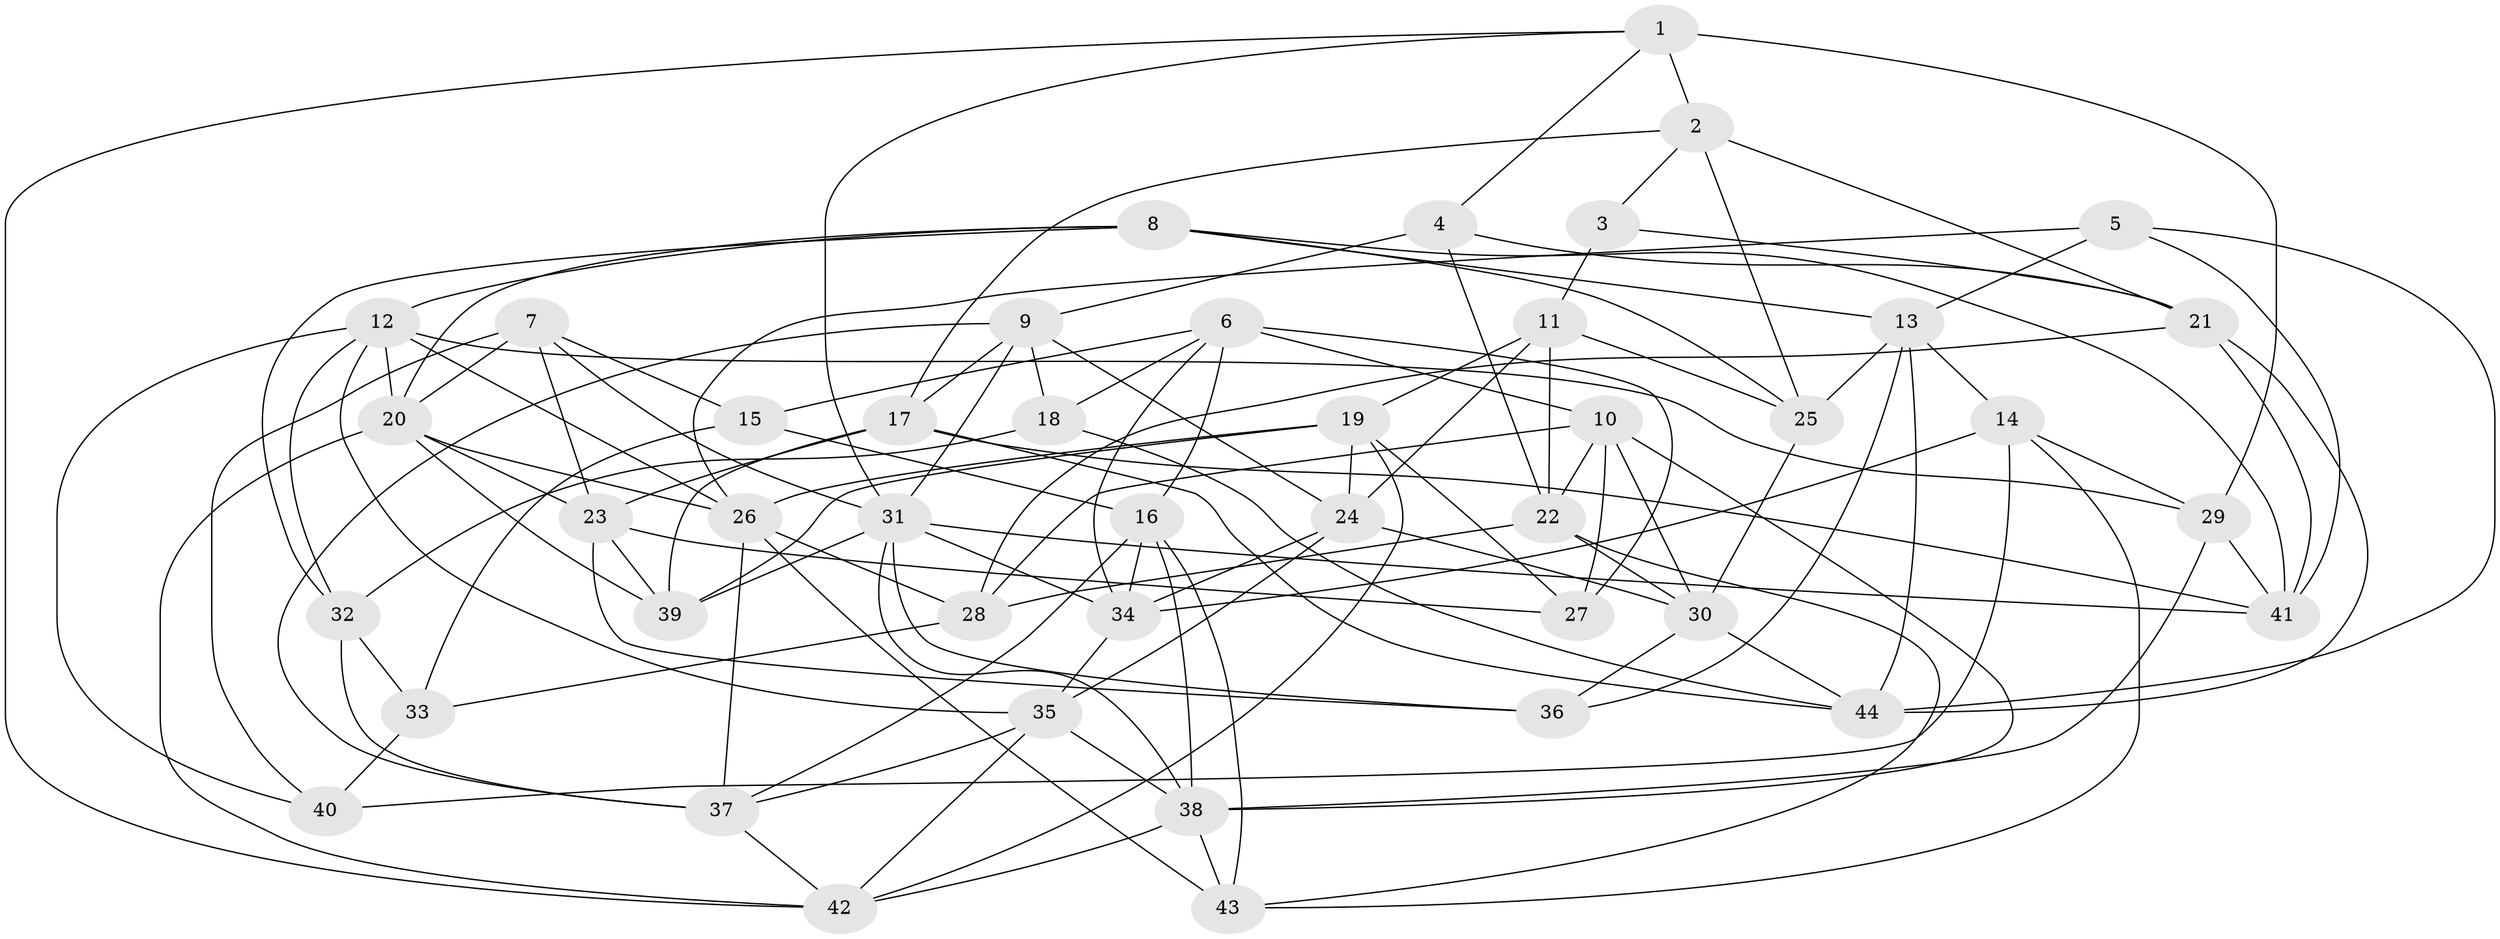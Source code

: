 // original degree distribution, {4: 1.0}
// Generated by graph-tools (version 1.1) at 2025/03/03/09/25 03:03:08]
// undirected, 44 vertices, 120 edges
graph export_dot {
graph [start="1"]
  node [color=gray90,style=filled];
  1;
  2;
  3;
  4;
  5;
  6;
  7;
  8;
  9;
  10;
  11;
  12;
  13;
  14;
  15;
  16;
  17;
  18;
  19;
  20;
  21;
  22;
  23;
  24;
  25;
  26;
  27;
  28;
  29;
  30;
  31;
  32;
  33;
  34;
  35;
  36;
  37;
  38;
  39;
  40;
  41;
  42;
  43;
  44;
  1 -- 2 [weight=1.0];
  1 -- 4 [weight=1.0];
  1 -- 29 [weight=2.0];
  1 -- 31 [weight=1.0];
  1 -- 42 [weight=1.0];
  2 -- 3 [weight=1.0];
  2 -- 17 [weight=1.0];
  2 -- 21 [weight=1.0];
  2 -- 25 [weight=2.0];
  3 -- 11 [weight=2.0];
  3 -- 21 [weight=1.0];
  4 -- 9 [weight=1.0];
  4 -- 21 [weight=1.0];
  4 -- 22 [weight=1.0];
  5 -- 13 [weight=1.0];
  5 -- 26 [weight=1.0];
  5 -- 41 [weight=1.0];
  5 -- 44 [weight=1.0];
  6 -- 10 [weight=1.0];
  6 -- 15 [weight=1.0];
  6 -- 16 [weight=1.0];
  6 -- 18 [weight=1.0];
  6 -- 27 [weight=1.0];
  6 -- 34 [weight=1.0];
  7 -- 15 [weight=1.0];
  7 -- 20 [weight=1.0];
  7 -- 23 [weight=1.0];
  7 -- 31 [weight=1.0];
  7 -- 40 [weight=2.0];
  8 -- 12 [weight=1.0];
  8 -- 13 [weight=1.0];
  8 -- 20 [weight=1.0];
  8 -- 25 [weight=1.0];
  8 -- 32 [weight=1.0];
  8 -- 41 [weight=1.0];
  9 -- 17 [weight=1.0];
  9 -- 18 [weight=1.0];
  9 -- 24 [weight=1.0];
  9 -- 31 [weight=1.0];
  9 -- 37 [weight=1.0];
  10 -- 22 [weight=1.0];
  10 -- 27 [weight=1.0];
  10 -- 28 [weight=1.0];
  10 -- 30 [weight=1.0];
  10 -- 38 [weight=1.0];
  11 -- 19 [weight=1.0];
  11 -- 22 [weight=1.0];
  11 -- 24 [weight=1.0];
  11 -- 25 [weight=1.0];
  12 -- 20 [weight=1.0];
  12 -- 26 [weight=2.0];
  12 -- 29 [weight=1.0];
  12 -- 32 [weight=1.0];
  12 -- 35 [weight=1.0];
  12 -- 40 [weight=1.0];
  13 -- 14 [weight=1.0];
  13 -- 25 [weight=1.0];
  13 -- 36 [weight=1.0];
  13 -- 44 [weight=1.0];
  14 -- 29 [weight=1.0];
  14 -- 34 [weight=1.0];
  14 -- 40 [weight=2.0];
  14 -- 43 [weight=1.0];
  15 -- 16 [weight=1.0];
  15 -- 33 [weight=1.0];
  16 -- 34 [weight=1.0];
  16 -- 37 [weight=1.0];
  16 -- 38 [weight=1.0];
  16 -- 43 [weight=1.0];
  17 -- 23 [weight=1.0];
  17 -- 39 [weight=1.0];
  17 -- 41 [weight=1.0];
  17 -- 44 [weight=1.0];
  18 -- 32 [weight=1.0];
  18 -- 44 [weight=1.0];
  19 -- 24 [weight=1.0];
  19 -- 26 [weight=1.0];
  19 -- 27 [weight=1.0];
  19 -- 39 [weight=1.0];
  19 -- 42 [weight=1.0];
  20 -- 23 [weight=1.0];
  20 -- 26 [weight=1.0];
  20 -- 39 [weight=2.0];
  20 -- 42 [weight=1.0];
  21 -- 28 [weight=1.0];
  21 -- 41 [weight=1.0];
  21 -- 44 [weight=1.0];
  22 -- 28 [weight=1.0];
  22 -- 30 [weight=1.0];
  22 -- 43 [weight=1.0];
  23 -- 27 [weight=1.0];
  23 -- 36 [weight=1.0];
  23 -- 39 [weight=1.0];
  24 -- 30 [weight=1.0];
  24 -- 34 [weight=1.0];
  24 -- 35 [weight=1.0];
  25 -- 30 [weight=1.0];
  26 -- 28 [weight=1.0];
  26 -- 37 [weight=1.0];
  26 -- 43 [weight=1.0];
  28 -- 33 [weight=2.0];
  29 -- 38 [weight=1.0];
  29 -- 41 [weight=1.0];
  30 -- 36 [weight=1.0];
  30 -- 44 [weight=1.0];
  31 -- 34 [weight=1.0];
  31 -- 36 [weight=1.0];
  31 -- 38 [weight=1.0];
  31 -- 39 [weight=1.0];
  31 -- 41 [weight=1.0];
  32 -- 33 [weight=2.0];
  32 -- 37 [weight=1.0];
  33 -- 40 [weight=1.0];
  34 -- 35 [weight=1.0];
  35 -- 37 [weight=1.0];
  35 -- 38 [weight=1.0];
  35 -- 42 [weight=1.0];
  37 -- 42 [weight=1.0];
  38 -- 42 [weight=1.0];
  38 -- 43 [weight=2.0];
}
